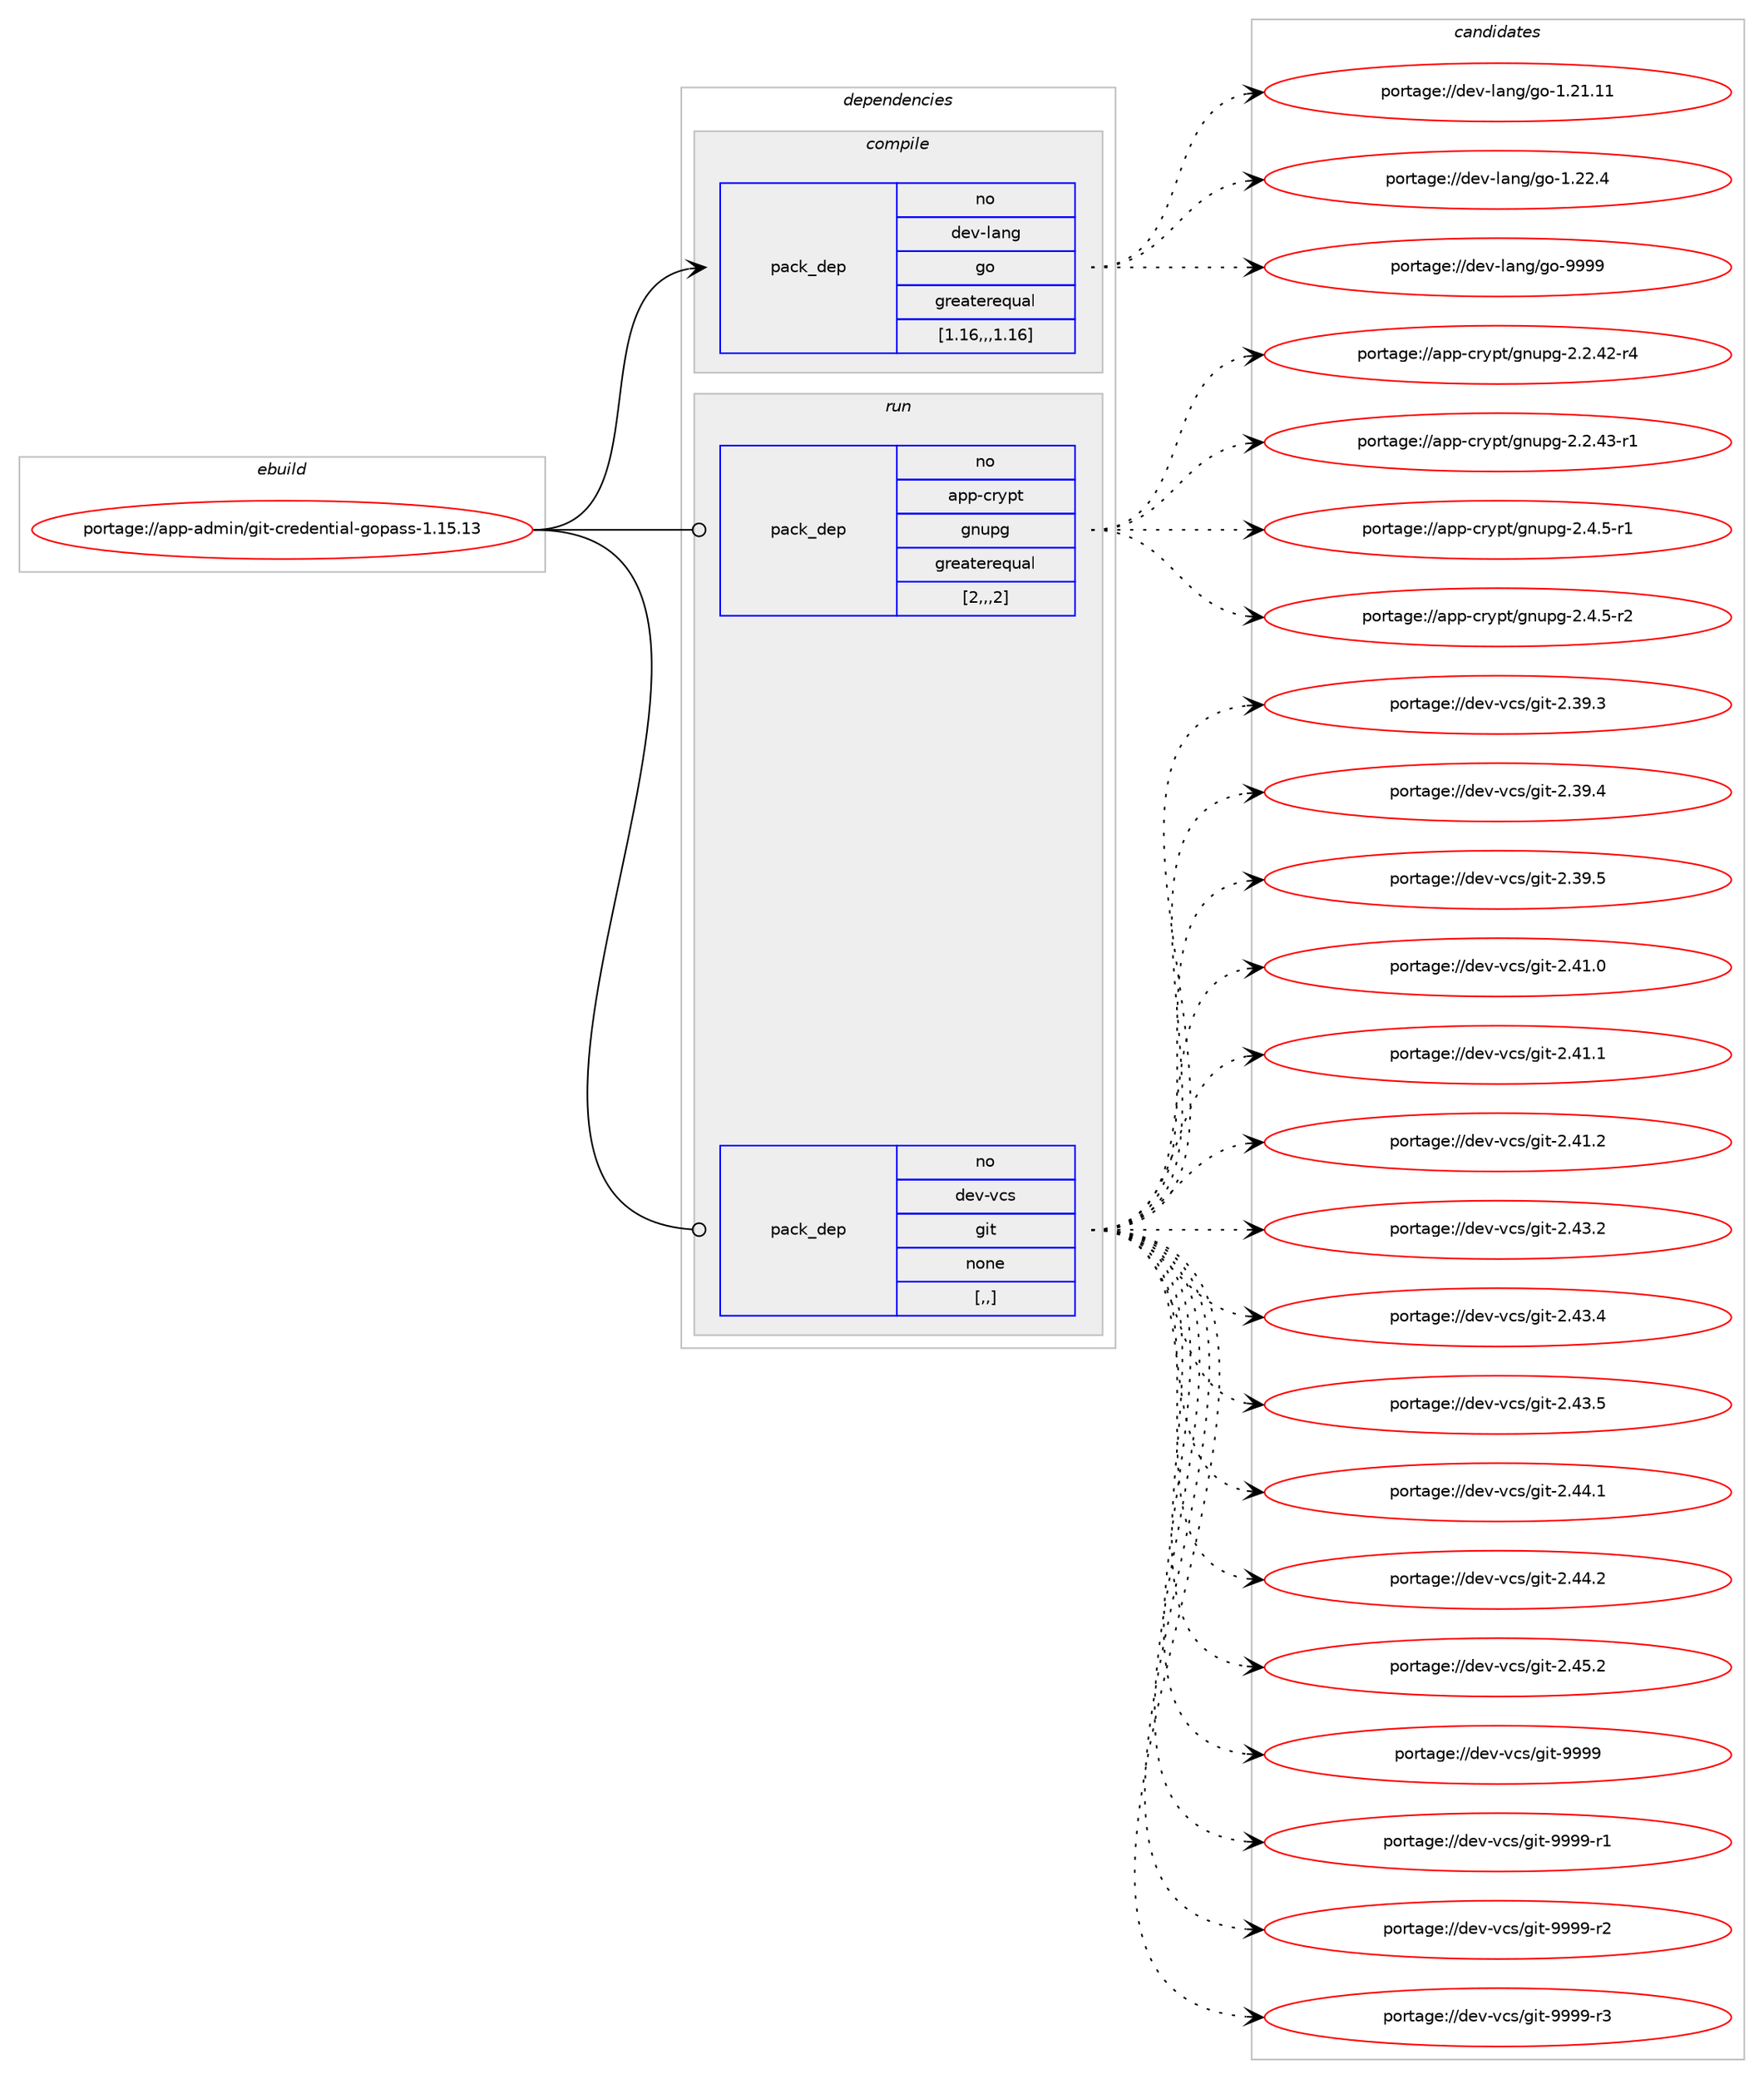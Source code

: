 digraph prolog {

# *************
# Graph options
# *************

newrank=true;
concentrate=true;
compound=true;
graph [rankdir=LR,fontname=Helvetica,fontsize=10,ranksep=1.5];#, ranksep=2.5, nodesep=0.2];
edge  [arrowhead=vee];
node  [fontname=Helvetica,fontsize=10];

# **********
# The ebuild
# **********

subgraph cluster_leftcol {
color=gray;
rank=same;
label=<<i>ebuild</i>>;
id [label="portage://app-admin/git-credential-gopass-1.15.13", color=red, width=4, href="../app-admin/git-credential-gopass-1.15.13.svg"];
}

# ****************
# The dependencies
# ****************

subgraph cluster_midcol {
color=gray;
label=<<i>dependencies</i>>;
subgraph cluster_compile {
fillcolor="#eeeeee";
style=filled;
label=<<i>compile</i>>;
subgraph pack1931 {
dependency2470 [label=<<TABLE BORDER="0" CELLBORDER="1" CELLSPACING="0" CELLPADDING="4" WIDTH="220"><TR><TD ROWSPAN="6" CELLPADDING="30">pack_dep</TD></TR><TR><TD WIDTH="110">no</TD></TR><TR><TD>dev-lang</TD></TR><TR><TD>go</TD></TR><TR><TD>greaterequal</TD></TR><TR><TD>[1.16,,,1.16]</TD></TR></TABLE>>, shape=none, color=blue];
}
id:e -> dependency2470:w [weight=20,style="solid",arrowhead="vee"];
}
subgraph cluster_compileandrun {
fillcolor="#eeeeee";
style=filled;
label=<<i>compile and run</i>>;
}
subgraph cluster_run {
fillcolor="#eeeeee";
style=filled;
label=<<i>run</i>>;
subgraph pack1932 {
dependency2471 [label=<<TABLE BORDER="0" CELLBORDER="1" CELLSPACING="0" CELLPADDING="4" WIDTH="220"><TR><TD ROWSPAN="6" CELLPADDING="30">pack_dep</TD></TR><TR><TD WIDTH="110">no</TD></TR><TR><TD>app-crypt</TD></TR><TR><TD>gnupg</TD></TR><TR><TD>greaterequal</TD></TR><TR><TD>[2,,,2]</TD></TR></TABLE>>, shape=none, color=blue];
}
id:e -> dependency2471:w [weight=20,style="solid",arrowhead="odot"];
subgraph pack1933 {
dependency2472 [label=<<TABLE BORDER="0" CELLBORDER="1" CELLSPACING="0" CELLPADDING="4" WIDTH="220"><TR><TD ROWSPAN="6" CELLPADDING="30">pack_dep</TD></TR><TR><TD WIDTH="110">no</TD></TR><TR><TD>dev-vcs</TD></TR><TR><TD>git</TD></TR><TR><TD>none</TD></TR><TR><TD>[,,]</TD></TR></TABLE>>, shape=none, color=blue];
}
id:e -> dependency2472:w [weight=20,style="solid",arrowhead="odot"];
}
}

# **************
# The candidates
# **************

subgraph cluster_choices {
rank=same;
color=gray;
label=<<i>candidates</i>>;

subgraph choice1931 {
color=black;
nodesep=1;
choice1001011184510897110103471031114549465049464949 [label="portage://dev-lang/go-1.21.11", color=red, width=4,href="../dev-lang/go-1.21.11.svg"];
choice10010111845108971101034710311145494650504652 [label="portage://dev-lang/go-1.22.4", color=red, width=4,href="../dev-lang/go-1.22.4.svg"];
choice1001011184510897110103471031114557575757 [label="portage://dev-lang/go-9999", color=red, width=4,href="../dev-lang/go-9999.svg"];
dependency2470:e -> choice1001011184510897110103471031114549465049464949:w [style=dotted,weight="100"];
dependency2470:e -> choice10010111845108971101034710311145494650504652:w [style=dotted,weight="100"];
dependency2470:e -> choice1001011184510897110103471031114557575757:w [style=dotted,weight="100"];
}
subgraph choice1932 {
color=black;
nodesep=1;
choice97112112459911412111211647103110117112103455046504652504511452 [label="portage://app-crypt/gnupg-2.2.42-r4", color=red, width=4,href="../app-crypt/gnupg-2.2.42-r4.svg"];
choice97112112459911412111211647103110117112103455046504652514511449 [label="portage://app-crypt/gnupg-2.2.43-r1", color=red, width=4,href="../app-crypt/gnupg-2.2.43-r1.svg"];
choice971121124599114121112116471031101171121034550465246534511449 [label="portage://app-crypt/gnupg-2.4.5-r1", color=red, width=4,href="../app-crypt/gnupg-2.4.5-r1.svg"];
choice971121124599114121112116471031101171121034550465246534511450 [label="portage://app-crypt/gnupg-2.4.5-r2", color=red, width=4,href="../app-crypt/gnupg-2.4.5-r2.svg"];
dependency2471:e -> choice97112112459911412111211647103110117112103455046504652504511452:w [style=dotted,weight="100"];
dependency2471:e -> choice97112112459911412111211647103110117112103455046504652514511449:w [style=dotted,weight="100"];
dependency2471:e -> choice971121124599114121112116471031101171121034550465246534511449:w [style=dotted,weight="100"];
dependency2471:e -> choice971121124599114121112116471031101171121034550465246534511450:w [style=dotted,weight="100"];
}
subgraph choice1933 {
color=black;
nodesep=1;
choice10010111845118991154710310511645504651574651 [label="portage://dev-vcs/git-2.39.3", color=red, width=4,href="../dev-vcs/git-2.39.3.svg"];
choice10010111845118991154710310511645504651574652 [label="portage://dev-vcs/git-2.39.4", color=red, width=4,href="../dev-vcs/git-2.39.4.svg"];
choice10010111845118991154710310511645504651574653 [label="portage://dev-vcs/git-2.39.5", color=red, width=4,href="../dev-vcs/git-2.39.5.svg"];
choice10010111845118991154710310511645504652494648 [label="portage://dev-vcs/git-2.41.0", color=red, width=4,href="../dev-vcs/git-2.41.0.svg"];
choice10010111845118991154710310511645504652494649 [label="portage://dev-vcs/git-2.41.1", color=red, width=4,href="../dev-vcs/git-2.41.1.svg"];
choice10010111845118991154710310511645504652494650 [label="portage://dev-vcs/git-2.41.2", color=red, width=4,href="../dev-vcs/git-2.41.2.svg"];
choice10010111845118991154710310511645504652514650 [label="portage://dev-vcs/git-2.43.2", color=red, width=4,href="../dev-vcs/git-2.43.2.svg"];
choice10010111845118991154710310511645504652514652 [label="portage://dev-vcs/git-2.43.4", color=red, width=4,href="../dev-vcs/git-2.43.4.svg"];
choice10010111845118991154710310511645504652514653 [label="portage://dev-vcs/git-2.43.5", color=red, width=4,href="../dev-vcs/git-2.43.5.svg"];
choice10010111845118991154710310511645504652524649 [label="portage://dev-vcs/git-2.44.1", color=red, width=4,href="../dev-vcs/git-2.44.1.svg"];
choice10010111845118991154710310511645504652524650 [label="portage://dev-vcs/git-2.44.2", color=red, width=4,href="../dev-vcs/git-2.44.2.svg"];
choice10010111845118991154710310511645504652534650 [label="portage://dev-vcs/git-2.45.2", color=red, width=4,href="../dev-vcs/git-2.45.2.svg"];
choice1001011184511899115471031051164557575757 [label="portage://dev-vcs/git-9999", color=red, width=4,href="../dev-vcs/git-9999.svg"];
choice10010111845118991154710310511645575757574511449 [label="portage://dev-vcs/git-9999-r1", color=red, width=4,href="../dev-vcs/git-9999-r1.svg"];
choice10010111845118991154710310511645575757574511450 [label="portage://dev-vcs/git-9999-r2", color=red, width=4,href="../dev-vcs/git-9999-r2.svg"];
choice10010111845118991154710310511645575757574511451 [label="portage://dev-vcs/git-9999-r3", color=red, width=4,href="../dev-vcs/git-9999-r3.svg"];
dependency2472:e -> choice10010111845118991154710310511645504651574651:w [style=dotted,weight="100"];
dependency2472:e -> choice10010111845118991154710310511645504651574652:w [style=dotted,weight="100"];
dependency2472:e -> choice10010111845118991154710310511645504651574653:w [style=dotted,weight="100"];
dependency2472:e -> choice10010111845118991154710310511645504652494648:w [style=dotted,weight="100"];
dependency2472:e -> choice10010111845118991154710310511645504652494649:w [style=dotted,weight="100"];
dependency2472:e -> choice10010111845118991154710310511645504652494650:w [style=dotted,weight="100"];
dependency2472:e -> choice10010111845118991154710310511645504652514650:w [style=dotted,weight="100"];
dependency2472:e -> choice10010111845118991154710310511645504652514652:w [style=dotted,weight="100"];
dependency2472:e -> choice10010111845118991154710310511645504652514653:w [style=dotted,weight="100"];
dependency2472:e -> choice10010111845118991154710310511645504652524649:w [style=dotted,weight="100"];
dependency2472:e -> choice10010111845118991154710310511645504652524650:w [style=dotted,weight="100"];
dependency2472:e -> choice10010111845118991154710310511645504652534650:w [style=dotted,weight="100"];
dependency2472:e -> choice1001011184511899115471031051164557575757:w [style=dotted,weight="100"];
dependency2472:e -> choice10010111845118991154710310511645575757574511449:w [style=dotted,weight="100"];
dependency2472:e -> choice10010111845118991154710310511645575757574511450:w [style=dotted,weight="100"];
dependency2472:e -> choice10010111845118991154710310511645575757574511451:w [style=dotted,weight="100"];
}
}

}
